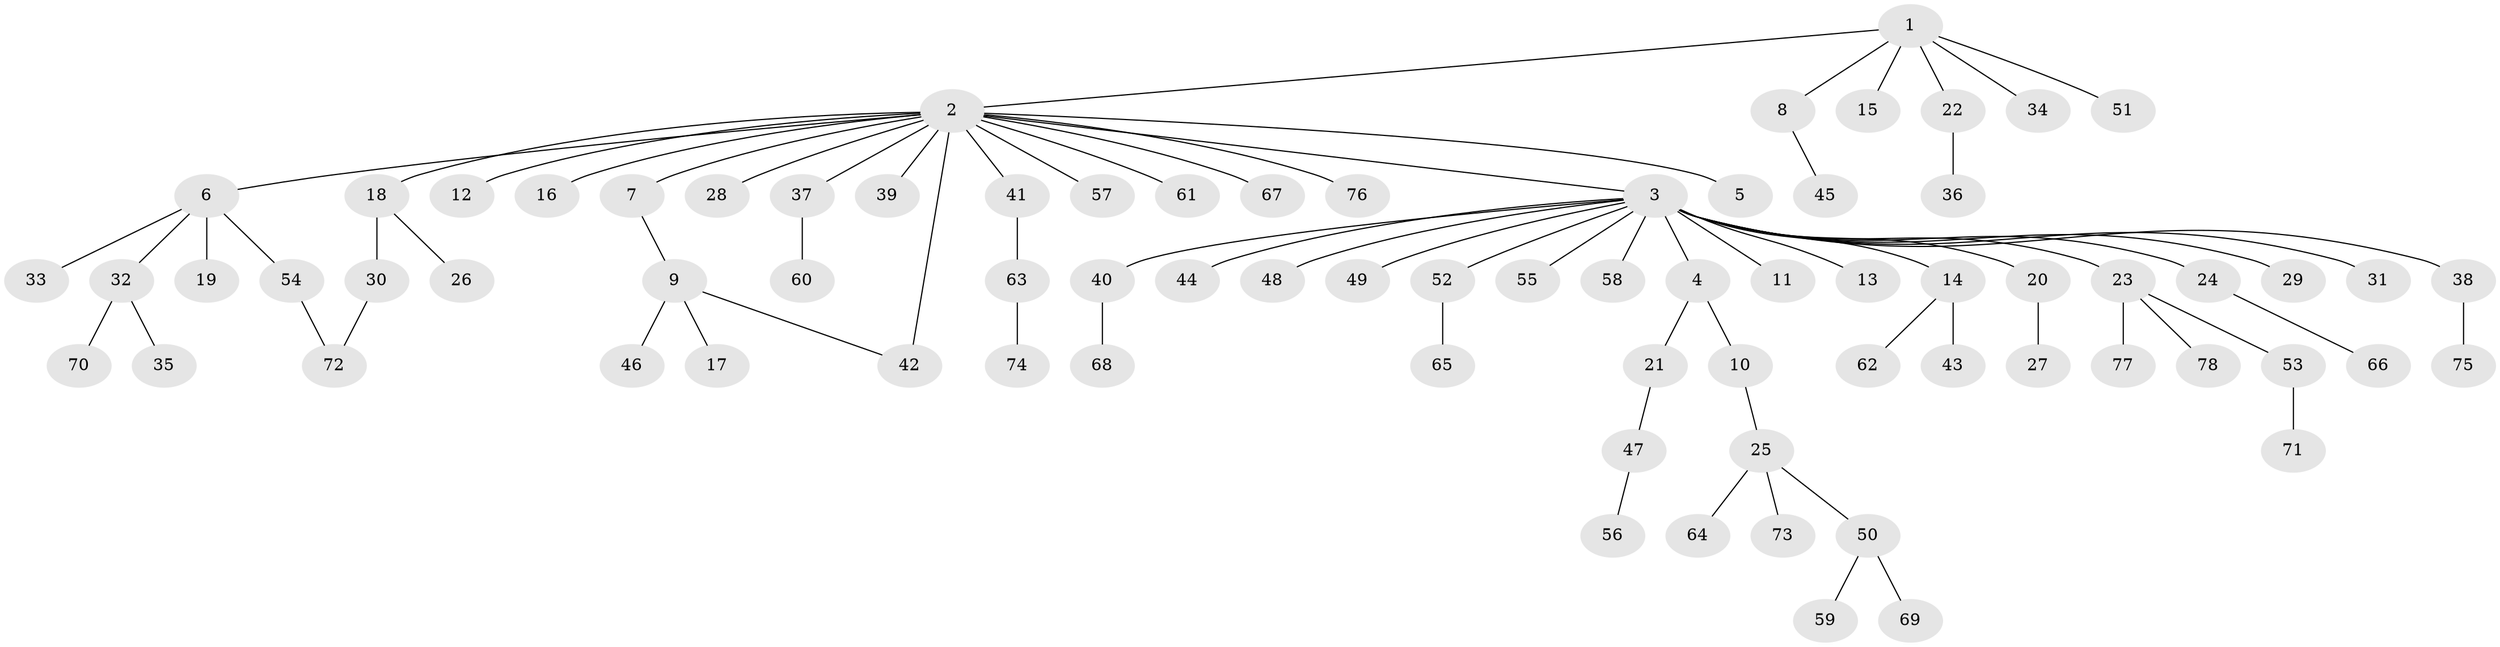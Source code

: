 // Generated by graph-tools (version 1.1) at 2025/01/03/09/25 03:01:41]
// undirected, 78 vertices, 79 edges
graph export_dot {
graph [start="1"]
  node [color=gray90,style=filled];
  1;
  2;
  3;
  4;
  5;
  6;
  7;
  8;
  9;
  10;
  11;
  12;
  13;
  14;
  15;
  16;
  17;
  18;
  19;
  20;
  21;
  22;
  23;
  24;
  25;
  26;
  27;
  28;
  29;
  30;
  31;
  32;
  33;
  34;
  35;
  36;
  37;
  38;
  39;
  40;
  41;
  42;
  43;
  44;
  45;
  46;
  47;
  48;
  49;
  50;
  51;
  52;
  53;
  54;
  55;
  56;
  57;
  58;
  59;
  60;
  61;
  62;
  63;
  64;
  65;
  66;
  67;
  68;
  69;
  70;
  71;
  72;
  73;
  74;
  75;
  76;
  77;
  78;
  1 -- 2;
  1 -- 8;
  1 -- 15;
  1 -- 22;
  1 -- 34;
  1 -- 51;
  2 -- 3;
  2 -- 5;
  2 -- 6;
  2 -- 7;
  2 -- 12;
  2 -- 16;
  2 -- 18;
  2 -- 28;
  2 -- 37;
  2 -- 39;
  2 -- 41;
  2 -- 42;
  2 -- 57;
  2 -- 61;
  2 -- 67;
  2 -- 76;
  3 -- 4;
  3 -- 11;
  3 -- 13;
  3 -- 14;
  3 -- 20;
  3 -- 23;
  3 -- 24;
  3 -- 29;
  3 -- 31;
  3 -- 38;
  3 -- 40;
  3 -- 44;
  3 -- 48;
  3 -- 49;
  3 -- 52;
  3 -- 55;
  3 -- 58;
  4 -- 10;
  4 -- 21;
  6 -- 19;
  6 -- 32;
  6 -- 33;
  6 -- 54;
  7 -- 9;
  8 -- 45;
  9 -- 17;
  9 -- 42;
  9 -- 46;
  10 -- 25;
  14 -- 43;
  14 -- 62;
  18 -- 26;
  18 -- 30;
  20 -- 27;
  21 -- 47;
  22 -- 36;
  23 -- 53;
  23 -- 77;
  23 -- 78;
  24 -- 66;
  25 -- 50;
  25 -- 64;
  25 -- 73;
  30 -- 72;
  32 -- 35;
  32 -- 70;
  37 -- 60;
  38 -- 75;
  40 -- 68;
  41 -- 63;
  47 -- 56;
  50 -- 59;
  50 -- 69;
  52 -- 65;
  53 -- 71;
  54 -- 72;
  63 -- 74;
}
